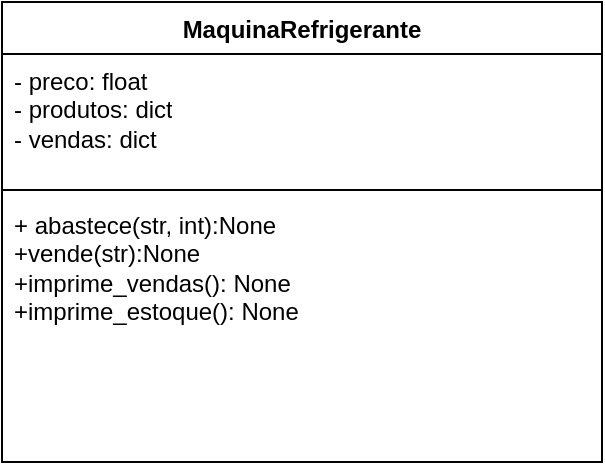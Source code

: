 <mxfile version="21.1.9" type="github">
  <diagram name="Página-1" id="tgEMLuPIWYL6LfZTbRFQ">
    <mxGraphModel dx="478" dy="255" grid="1" gridSize="10" guides="1" tooltips="1" connect="1" arrows="1" fold="1" page="1" pageScale="1" pageWidth="827" pageHeight="1169" math="0" shadow="0">
      <root>
        <mxCell id="0" />
        <mxCell id="1" parent="0" />
        <mxCell id="VrBUpvew6TPxJl13CrNf-1" value="MaquinaRefrigerante" style="swimlane;fontStyle=1;align=center;verticalAlign=top;childLayout=stackLayout;horizontal=1;startSize=26;horizontalStack=0;resizeParent=1;resizeParentMax=0;resizeLast=0;collapsible=1;marginBottom=0;whiteSpace=wrap;html=1;" vertex="1" parent="1">
          <mxGeometry x="330" y="350" width="300" height="230" as="geometry" />
        </mxCell>
        <mxCell id="VrBUpvew6TPxJl13CrNf-2" value="- preco: float&lt;br&gt;- produtos: dict&lt;br&gt;- vendas: dict" style="text;strokeColor=none;fillColor=none;align=left;verticalAlign=top;spacingLeft=4;spacingRight=4;overflow=hidden;rotatable=0;points=[[0,0.5],[1,0.5]];portConstraint=eastwest;whiteSpace=wrap;html=1;" vertex="1" parent="VrBUpvew6TPxJl13CrNf-1">
          <mxGeometry y="26" width="300" height="64" as="geometry" />
        </mxCell>
        <mxCell id="VrBUpvew6TPxJl13CrNf-3" value="" style="line;strokeWidth=1;fillColor=none;align=left;verticalAlign=middle;spacingTop=-1;spacingLeft=3;spacingRight=3;rotatable=0;labelPosition=right;points=[];portConstraint=eastwest;strokeColor=inherit;" vertex="1" parent="VrBUpvew6TPxJl13CrNf-1">
          <mxGeometry y="90" width="300" height="8" as="geometry" />
        </mxCell>
        <mxCell id="VrBUpvew6TPxJl13CrNf-4" value="+ abastece(str, int):None&lt;br&gt;+vende(str):None&lt;br&gt;+imprime_vendas(): None&lt;br&gt;+imprime_estoque(): None" style="text;strokeColor=none;fillColor=none;align=left;verticalAlign=top;spacingLeft=4;spacingRight=4;overflow=hidden;rotatable=0;points=[[0,0.5],[1,0.5]];portConstraint=eastwest;whiteSpace=wrap;html=1;" vertex="1" parent="VrBUpvew6TPxJl13CrNf-1">
          <mxGeometry y="98" width="300" height="132" as="geometry" />
        </mxCell>
      </root>
    </mxGraphModel>
  </diagram>
</mxfile>
